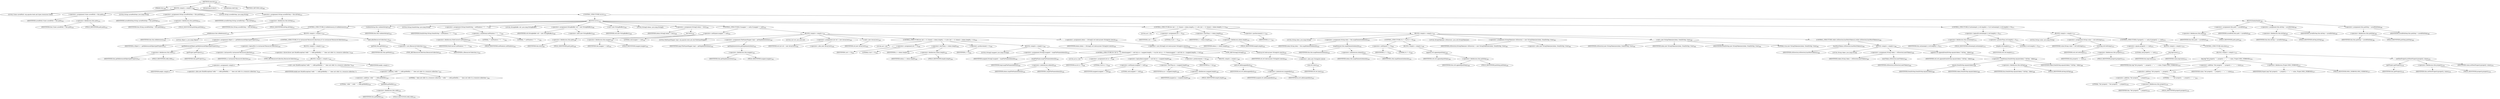 digraph "execute" {  
"518" [label = <(METHOD,execute)<SUB>309</SUB>> ]
"51" [label = <(PARAM,this)<SUB>309</SUB>> ]
"519" [label = <(BLOCK,&lt;empty&gt;,&lt;empty&gt;)<SUB>309</SUB>> ]
"520" [label = <(LOCAL,Union savedPath: org.apache.tools.ant.types.resources.Union)> ]
"521" [label = <(&lt;operator&gt;.assignment,Union savedPath = this.path)<SUB>310</SUB>> ]
"522" [label = <(IDENTIFIER,savedPath,Union savedPath = this.path)<SUB>310</SUB>> ]
"523" [label = <(&lt;operator&gt;.fieldAccess,this.path)<SUB>310</SUB>> ]
"524" [label = <(IDENTIFIER,this,Union savedPath = this.path)<SUB>310</SUB>> ]
"525" [label = <(FIELD_IDENTIFIER,path,path)<SUB>310</SUB>> ]
"526" [label = <(LOCAL,String savedPathSep: java.lang.String)> ]
"527" [label = <(&lt;operator&gt;.assignment,String savedPathSep = this.pathSep)<SUB>311</SUB>> ]
"528" [label = <(IDENTIFIER,savedPathSep,String savedPathSep = this.pathSep)<SUB>311</SUB>> ]
"529" [label = <(&lt;operator&gt;.fieldAccess,this.pathSep)<SUB>311</SUB>> ]
"530" [label = <(IDENTIFIER,this,String savedPathSep = this.pathSep)<SUB>311</SUB>> ]
"531" [label = <(FIELD_IDENTIFIER,pathSep,pathSep)<SUB>311</SUB>> ]
"532" [label = <(LOCAL,String savedDirSep: java.lang.String)> ]
"533" [label = <(&lt;operator&gt;.assignment,String savedDirSep = this.dirSep)<SUB>312</SUB>> ]
"534" [label = <(IDENTIFIER,savedDirSep,String savedDirSep = this.dirSep)<SUB>312</SUB>> ]
"535" [label = <(&lt;operator&gt;.fieldAccess,this.dirSep)<SUB>312</SUB>> ]
"536" [label = <(IDENTIFIER,this,String savedDirSep = this.dirSep)<SUB>312</SUB>> ]
"537" [label = <(FIELD_IDENTIFIER,dirSep,dirSep)<SUB>312</SUB>> ]
"538" [label = <(CONTROL_STRUCTURE,try,try)<SUB>314</SUB>> ]
"539" [label = <(BLOCK,try,try)<SUB>314</SUB>> ]
"540" [label = <(CONTROL_STRUCTURE,if (isReference()),if (isReference()))<SUB>316</SUB>> ]
"541" [label = <(isReference,this.isReference())<SUB>316</SUB>> ]
"50" [label = <(IDENTIFIER,this,this.isReference())<SUB>316</SUB>> ]
"542" [label = <(BLOCK,&lt;empty&gt;,&lt;empty&gt;)<SUB>316</SUB>> ]
"543" [label = <(LOCAL,Object o: java.lang.Object)> ]
"544" [label = <(&lt;operator&gt;.assignment,Object o = getReferencedObject(getProject()))<SUB>317</SUB>> ]
"545" [label = <(IDENTIFIER,o,Object o = getReferencedObject(getProject()))<SUB>317</SUB>> ]
"546" [label = <(getReferencedObject,getReferencedObject(getProject()))<SUB>317</SUB>> ]
"547" [label = <(&lt;operator&gt;.fieldAccess,this.refid)<SUB>317</SUB>> ]
"548" [label = <(IDENTIFIER,this,getReferencedObject(getProject()))<SUB>317</SUB>> ]
"549" [label = <(FIELD_IDENTIFIER,refid,refid)<SUB>317</SUB>> ]
"550" [label = <(getProject,getProject())<SUB>317</SUB>> ]
"52" [label = <(IDENTIFIER,this,getProject())<SUB>317</SUB>> ]
"551" [label = <(CONTROL_STRUCTURE,if (!(o instanceof ResourceCollection)),if (!(o instanceof ResourceCollection)))<SUB>318</SUB>> ]
"552" [label = <(&lt;operator&gt;.logicalNot,!(o instanceof ResourceCollection))<SUB>318</SUB>> ]
"553" [label = <(&lt;operator&gt;.instanceOf,o instanceof ResourceCollection)<SUB>318</SUB>> ]
"554" [label = <(IDENTIFIER,o,o instanceof ResourceCollection)<SUB>318</SUB>> ]
"555" [label = <(TYPE_REF,ResourceCollection,ResourceCollection)<SUB>318</SUB>> ]
"556" [label = <(BLOCK,&lt;empty&gt;,&lt;empty&gt;)<SUB>318</SUB>> ]
"557" [label = <(&lt;operator&gt;.throw,throw new BuildException(&quot;refid '&quot; + refid.getRefId() + &quot;' does not refer to a resource collection.&quot;);)<SUB>319</SUB>> ]
"558" [label = <(BLOCK,&lt;empty&gt;,&lt;empty&gt;)<SUB>319</SUB>> ]
"559" [label = <(&lt;operator&gt;.assignment,&lt;empty&gt;)> ]
"560" [label = <(IDENTIFIER,$obj6,&lt;empty&gt;)> ]
"561" [label = <(&lt;operator&gt;.alloc,new BuildException(&quot;refid '&quot; + refid.getRefId() + &quot;' does not refer to a resource collection.&quot;))<SUB>319</SUB>> ]
"562" [label = <(&lt;init&gt;,new BuildException(&quot;refid '&quot; + refid.getRefId() + &quot;' does not refer to a resource collection.&quot;))<SUB>319</SUB>> ]
"563" [label = <(IDENTIFIER,$obj6,new BuildException(&quot;refid '&quot; + refid.getRefId() + &quot;' does not refer to a resource collection.&quot;))> ]
"564" [label = <(&lt;operator&gt;.addition,&quot;refid '&quot; + refid.getRefId() + &quot;' does not refer to a resource collection.&quot;)<SUB>319</SUB>> ]
"565" [label = <(&lt;operator&gt;.addition,&quot;refid '&quot; + refid.getRefId())<SUB>319</SUB>> ]
"566" [label = <(LITERAL,&quot;refid '&quot;,&quot;refid '&quot; + refid.getRefId())<SUB>319</SUB>> ]
"567" [label = <(getRefId,getRefId())<SUB>319</SUB>> ]
"568" [label = <(&lt;operator&gt;.fieldAccess,this.refid)<SUB>319</SUB>> ]
"569" [label = <(IDENTIFIER,this,getRefId())<SUB>319</SUB>> ]
"570" [label = <(FIELD_IDENTIFIER,refid,refid)<SUB>319</SUB>> ]
"571" [label = <(LITERAL,&quot;' does not refer to a resource collection.&quot;,&quot;refid '&quot; + refid.getRefId() + &quot;' does not refer to a resource collection.&quot;)<SUB>320</SUB>> ]
"572" [label = <(IDENTIFIER,$obj6,&lt;empty&gt;)> ]
"573" [label = <(add,add((ResourceCollection) o))<SUB>322</SUB>> ]
"574" [label = <(getPath,this.getPath())<SUB>322</SUB>> ]
"53" [label = <(IDENTIFIER,this,this.getPath())<SUB>322</SUB>> ]
"575" [label = <(&lt;operator&gt;.cast,(ResourceCollection) o)<SUB>322</SUB>> ]
"576" [label = <(TYPE_REF,ResourceCollection,ResourceCollection)<SUB>322</SUB>> ]
"577" [label = <(IDENTIFIER,o,(ResourceCollection) o)<SUB>322</SUB>> ]
"578" [label = <(validateSetup,this.validateSetup())<SUB>324</SUB>> ]
"54" [label = <(IDENTIFIER,this,this.validateSetup())<SUB>324</SUB>> ]
"579" [label = <(LOCAL,String fromDirSep: java.lang.String)> ]
"580" [label = <(&lt;operator&gt;.assignment,String fromDirSep = onWindows ? &quot;\\&quot; : &quot;/&quot;)<SUB>334</SUB>> ]
"581" [label = <(IDENTIFIER,fromDirSep,String fromDirSep = onWindows ? &quot;\\&quot; : &quot;/&quot;)<SUB>334</SUB>> ]
"582" [label = <(&lt;operator&gt;.conditional,onWindows ? &quot;\\&quot; : &quot;/&quot;)<SUB>334</SUB>> ]
"583" [label = <(&lt;operator&gt;.fieldAccess,PathConvert.onWindows)<SUB>334</SUB>> ]
"584" [label = <(IDENTIFIER,PathConvert,onWindows ? &quot;\\&quot; : &quot;/&quot;)<SUB>334</SUB>> ]
"585" [label = <(FIELD_IDENTIFIER,onWindows,onWindows)<SUB>334</SUB>> ]
"586" [label = <(LITERAL,&quot;\\&quot;,onWindows ? &quot;\\&quot; : &quot;/&quot;)<SUB>334</SUB>> ]
"587" [label = <(LITERAL,&quot;/&quot;,onWindows ? &quot;\\&quot; : &quot;/&quot;)<SUB>334</SUB>> ]
"56" [label = <(LOCAL,StringBuffer rslt: java.lang.StringBuffer)> ]
"588" [label = <(&lt;operator&gt;.assignment,StringBuffer rslt = new StringBuffer())<SUB>336</SUB>> ]
"589" [label = <(IDENTIFIER,rslt,StringBuffer rslt = new StringBuffer())<SUB>336</SUB>> ]
"590" [label = <(&lt;operator&gt;.alloc,new StringBuffer())<SUB>336</SUB>> ]
"591" [label = <(&lt;init&gt;,new StringBuffer())<SUB>336</SUB>> ]
"55" [label = <(IDENTIFIER,rslt,new StringBuffer())<SUB>336</SUB>> ]
"592" [label = <(LOCAL,String[] elems: java.lang.String[])> ]
"593" [label = <(&lt;operator&gt;.assignment,String[] elems = list())<SUB>339</SUB>> ]
"594" [label = <(IDENTIFIER,elems,String[] elems = list())<SUB>339</SUB>> ]
"595" [label = <(list,list())<SUB>339</SUB>> ]
"596" [label = <(&lt;operator&gt;.fieldAccess,this.path)<SUB>339</SUB>> ]
"597" [label = <(IDENTIFIER,this,list())<SUB>339</SUB>> ]
"598" [label = <(FIELD_IDENTIFIER,path,path)<SUB>339</SUB>> ]
"599" [label = <(CONTROL_STRUCTURE,if (mapper != null),if (mapper != null))<SUB>341</SUB>> ]
"600" [label = <(&lt;operator&gt;.notEquals,mapper != null)<SUB>341</SUB>> ]
"601" [label = <(&lt;operator&gt;.fieldAccess,this.mapper)<SUB>341</SUB>> ]
"602" [label = <(IDENTIFIER,this,mapper != null)<SUB>341</SUB>> ]
"603" [label = <(FIELD_IDENTIFIER,mapper,mapper)<SUB>341</SUB>> ]
"604" [label = <(LITERAL,null,mapper != null)<SUB>341</SUB>> ]
"605" [label = <(BLOCK,&lt;empty&gt;,&lt;empty&gt;)<SUB>341</SUB>> ]
"606" [label = <(LOCAL,FileNameMapper impl: org.apache.tools.ant.util.FileNameMapper)> ]
"607" [label = <(&lt;operator&gt;.assignment,FileNameMapper impl = getImplementation())<SUB>342</SUB>> ]
"608" [label = <(IDENTIFIER,impl,FileNameMapper impl = getImplementation())<SUB>342</SUB>> ]
"609" [label = <(getImplementation,getImplementation())<SUB>342</SUB>> ]
"610" [label = <(&lt;operator&gt;.fieldAccess,this.mapper)<SUB>342</SUB>> ]
"611" [label = <(IDENTIFIER,this,getImplementation())<SUB>342</SUB>> ]
"612" [label = <(FIELD_IDENTIFIER,mapper,mapper)<SUB>342</SUB>> ]
"58" [label = <(LOCAL,List ret: java.util.List)> ]
"613" [label = <(&lt;operator&gt;.assignment,List ret = new ArrayList())<SUB>343</SUB>> ]
"614" [label = <(IDENTIFIER,ret,List ret = new ArrayList())<SUB>343</SUB>> ]
"615" [label = <(&lt;operator&gt;.alloc,new ArrayList())<SUB>343</SUB>> ]
"616" [label = <(&lt;init&gt;,new ArrayList())<SUB>343</SUB>> ]
"57" [label = <(IDENTIFIER,ret,new ArrayList())<SUB>343</SUB>> ]
"617" [label = <(CONTROL_STRUCTURE,for (int i = 0; Some(i &lt; elems.length); ++i),for (int i = 0; Some(i &lt; elems.length); ++i))<SUB>344</SUB>> ]
"618" [label = <(LOCAL,int i: int)> ]
"619" [label = <(&lt;operator&gt;.assignment,int i = 0)<SUB>344</SUB>> ]
"620" [label = <(IDENTIFIER,i,int i = 0)<SUB>344</SUB>> ]
"621" [label = <(LITERAL,0,int i = 0)<SUB>344</SUB>> ]
"622" [label = <(&lt;operator&gt;.lessThan,i &lt; elems.length)<SUB>344</SUB>> ]
"623" [label = <(IDENTIFIER,i,i &lt; elems.length)<SUB>344</SUB>> ]
"624" [label = <(&lt;operator&gt;.fieldAccess,elems.length)<SUB>344</SUB>> ]
"625" [label = <(IDENTIFIER,elems,i &lt; elems.length)<SUB>344</SUB>> ]
"626" [label = <(FIELD_IDENTIFIER,length,length)<SUB>344</SUB>> ]
"627" [label = <(&lt;operator&gt;.preIncrement,++i)<SUB>344</SUB>> ]
"628" [label = <(IDENTIFIER,i,++i)<SUB>344</SUB>> ]
"629" [label = <(BLOCK,&lt;empty&gt;,&lt;empty&gt;)<SUB>344</SUB>> ]
"630" [label = <(LOCAL,String[] mapped: java.lang.String[])> ]
"631" [label = <(&lt;operator&gt;.assignment,String[] mapped = mapFileName(elems[i]))<SUB>345</SUB>> ]
"632" [label = <(IDENTIFIER,mapped,String[] mapped = mapFileName(elems[i]))<SUB>345</SUB>> ]
"633" [label = <(mapFileName,mapFileName(elems[i]))<SUB>345</SUB>> ]
"634" [label = <(IDENTIFIER,impl,mapFileName(elems[i]))<SUB>345</SUB>> ]
"635" [label = <(&lt;operator&gt;.indexAccess,elems[i])<SUB>345</SUB>> ]
"636" [label = <(IDENTIFIER,elems,mapFileName(elems[i]))<SUB>345</SUB>> ]
"637" [label = <(IDENTIFIER,i,mapFileName(elems[i]))<SUB>345</SUB>> ]
"638" [label = <(CONTROL_STRUCTURE,for (int m = 0; Some(mapped != null &amp;&amp; m &lt; mapped.length); ++m),for (int m = 0; Some(mapped != null &amp;&amp; m &lt; mapped.length); ++m))<SUB>346</SUB>> ]
"639" [label = <(LOCAL,int m: int)> ]
"640" [label = <(&lt;operator&gt;.assignment,int m = 0)<SUB>346</SUB>> ]
"641" [label = <(IDENTIFIER,m,int m = 0)<SUB>346</SUB>> ]
"642" [label = <(LITERAL,0,int m = 0)<SUB>346</SUB>> ]
"643" [label = <(&lt;operator&gt;.logicalAnd,mapped != null &amp;&amp; m &lt; mapped.length)<SUB>346</SUB>> ]
"644" [label = <(&lt;operator&gt;.notEquals,mapped != null)<SUB>346</SUB>> ]
"645" [label = <(IDENTIFIER,mapped,mapped != null)<SUB>346</SUB>> ]
"646" [label = <(LITERAL,null,mapped != null)<SUB>346</SUB>> ]
"647" [label = <(&lt;operator&gt;.lessThan,m &lt; mapped.length)<SUB>346</SUB>> ]
"648" [label = <(IDENTIFIER,m,m &lt; mapped.length)<SUB>346</SUB>> ]
"649" [label = <(&lt;operator&gt;.fieldAccess,mapped.length)<SUB>346</SUB>> ]
"650" [label = <(IDENTIFIER,mapped,m &lt; mapped.length)<SUB>346</SUB>> ]
"651" [label = <(FIELD_IDENTIFIER,length,length)<SUB>346</SUB>> ]
"652" [label = <(&lt;operator&gt;.preIncrement,++m)<SUB>346</SUB>> ]
"653" [label = <(IDENTIFIER,m,++m)<SUB>346</SUB>> ]
"654" [label = <(BLOCK,&lt;empty&gt;,&lt;empty&gt;)<SUB>346</SUB>> ]
"655" [label = <(add,ret.add(mapped[m]))<SUB>347</SUB>> ]
"656" [label = <(IDENTIFIER,ret,ret.add(mapped[m]))<SUB>347</SUB>> ]
"657" [label = <(&lt;operator&gt;.indexAccess,mapped[m])<SUB>347</SUB>> ]
"658" [label = <(IDENTIFIER,mapped,ret.add(mapped[m]))<SUB>347</SUB>> ]
"659" [label = <(IDENTIFIER,m,ret.add(mapped[m]))<SUB>347</SUB>> ]
"660" [label = <(&lt;operator&gt;.assignment,elems = (String[]) ret.toArray(new String[ret.size()]))<SUB>350</SUB>> ]
"661" [label = <(IDENTIFIER,elems,elems = (String[]) ret.toArray(new String[ret.size()]))<SUB>350</SUB>> ]
"662" [label = <(&lt;operator&gt;.cast,(String[]) ret.toArray(new String[ret.size()]))<SUB>350</SUB>> ]
"663" [label = <(TYPE_REF,String[],String[])<SUB>350</SUB>> ]
"664" [label = <(toArray,ret.toArray(new String[ret.size()]))<SUB>350</SUB>> ]
"665" [label = <(IDENTIFIER,ret,ret.toArray(new String[ret.size()]))<SUB>350</SUB>> ]
"666" [label = <(&lt;operator&gt;.alloc,new String[ret.size()])> ]
"667" [label = <(size,ret.size())<SUB>350</SUB>> ]
"668" [label = <(IDENTIFIER,ret,ret.size())<SUB>350</SUB>> ]
"669" [label = <(CONTROL_STRUCTURE,for (int i = 0; Some(i &lt; elems.length); i++),for (int i = 0; Some(i &lt; elems.length); i++))<SUB>352</SUB>> ]
"670" [label = <(LOCAL,int i: int)> ]
"671" [label = <(&lt;operator&gt;.assignment,int i = 0)<SUB>352</SUB>> ]
"672" [label = <(IDENTIFIER,i,int i = 0)<SUB>352</SUB>> ]
"673" [label = <(LITERAL,0,int i = 0)<SUB>352</SUB>> ]
"674" [label = <(&lt;operator&gt;.lessThan,i &lt; elems.length)<SUB>352</SUB>> ]
"675" [label = <(IDENTIFIER,i,i &lt; elems.length)<SUB>352</SUB>> ]
"676" [label = <(&lt;operator&gt;.fieldAccess,elems.length)<SUB>352</SUB>> ]
"677" [label = <(IDENTIFIER,elems,i &lt; elems.length)<SUB>352</SUB>> ]
"678" [label = <(FIELD_IDENTIFIER,length,length)<SUB>352</SUB>> ]
"679" [label = <(&lt;operator&gt;.postIncrement,i++)<SUB>352</SUB>> ]
"680" [label = <(IDENTIFIER,i,i++)<SUB>352</SUB>> ]
"681" [label = <(BLOCK,&lt;empty&gt;,&lt;empty&gt;)<SUB>352</SUB>> ]
"682" [label = <(LOCAL,String elem: java.lang.String)> ]
"683" [label = <(&lt;operator&gt;.assignment,String elem = this.mapElement(elems[i]))<SUB>353</SUB>> ]
"684" [label = <(IDENTIFIER,elem,String elem = this.mapElement(elems[i]))<SUB>353</SUB>> ]
"685" [label = <(mapElement,this.mapElement(elems[i]))<SUB>353</SUB>> ]
"59" [label = <(IDENTIFIER,this,this.mapElement(elems[i]))<SUB>353</SUB>> ]
"686" [label = <(&lt;operator&gt;.indexAccess,elems[i])<SUB>353</SUB>> ]
"687" [label = <(IDENTIFIER,elems,this.mapElement(elems[i]))<SUB>353</SUB>> ]
"688" [label = <(IDENTIFIER,i,this.mapElement(elems[i]))<SUB>353</SUB>> ]
"689" [label = <(CONTROL_STRUCTURE,if (i != 0),if (i != 0))<SUB>358</SUB>> ]
"690" [label = <(&lt;operator&gt;.notEquals,i != 0)<SUB>358</SUB>> ]
"691" [label = <(IDENTIFIER,i,i != 0)<SUB>358</SUB>> ]
"692" [label = <(LITERAL,0,i != 0)<SUB>358</SUB>> ]
"693" [label = <(BLOCK,&lt;empty&gt;,&lt;empty&gt;)<SUB>358</SUB>> ]
"694" [label = <(append,rslt.append(pathSep))<SUB>359</SUB>> ]
"695" [label = <(IDENTIFIER,rslt,rslt.append(pathSep))<SUB>359</SUB>> ]
"696" [label = <(&lt;operator&gt;.fieldAccess,this.pathSep)<SUB>359</SUB>> ]
"697" [label = <(IDENTIFIER,this,rslt.append(pathSep))<SUB>359</SUB>> ]
"698" [label = <(FIELD_IDENTIFIER,pathSep,pathSep)<SUB>359</SUB>> ]
"61" [label = <(LOCAL,StringTokenizer stDirectory: java.util.StringTokenizer)> ]
"699" [label = <(&lt;operator&gt;.assignment,StringTokenizer stDirectory = new StringTokenizer(elem, fromDirSep, true))<SUB>361</SUB>> ]
"700" [label = <(IDENTIFIER,stDirectory,StringTokenizer stDirectory = new StringTokenizer(elem, fromDirSep, true))<SUB>361</SUB>> ]
"701" [label = <(&lt;operator&gt;.alloc,new StringTokenizer(elem, fromDirSep, true))<SUB>362</SUB>> ]
"702" [label = <(&lt;init&gt;,new StringTokenizer(elem, fromDirSep, true))<SUB>362</SUB>> ]
"60" [label = <(IDENTIFIER,stDirectory,new StringTokenizer(elem, fromDirSep, true))<SUB>361</SUB>> ]
"703" [label = <(IDENTIFIER,elem,new StringTokenizer(elem, fromDirSep, true))<SUB>362</SUB>> ]
"704" [label = <(IDENTIFIER,fromDirSep,new StringTokenizer(elem, fromDirSep, true))<SUB>362</SUB>> ]
"705" [label = <(LITERAL,true,new StringTokenizer(elem, fromDirSep, true))<SUB>362</SUB>> ]
"706" [label = <(CONTROL_STRUCTURE,while (stDirectory.hasMoreTokens()),while (stDirectory.hasMoreTokens()))<SUB>364</SUB>> ]
"707" [label = <(hasMoreTokens,stDirectory.hasMoreTokens())<SUB>364</SUB>> ]
"708" [label = <(IDENTIFIER,stDirectory,stDirectory.hasMoreTokens())<SUB>364</SUB>> ]
"709" [label = <(BLOCK,&lt;empty&gt;,&lt;empty&gt;)<SUB>364</SUB>> ]
"710" [label = <(LOCAL,String token: java.lang.String)> ]
"711" [label = <(&lt;operator&gt;.assignment,String token = stDirectory.nextToken())<SUB>365</SUB>> ]
"712" [label = <(IDENTIFIER,token,String token = stDirectory.nextToken())<SUB>365</SUB>> ]
"713" [label = <(nextToken,stDirectory.nextToken())<SUB>365</SUB>> ]
"714" [label = <(IDENTIFIER,stDirectory,stDirectory.nextToken())<SUB>365</SUB>> ]
"715" [label = <(append,rslt.append(fromDirSep.equals(token) ? dirSep : token))<SUB>366</SUB>> ]
"716" [label = <(IDENTIFIER,rslt,rslt.append(fromDirSep.equals(token) ? dirSep : token))<SUB>366</SUB>> ]
"717" [label = <(&lt;operator&gt;.conditional,fromDirSep.equals(token) ? dirSep : token)<SUB>366</SUB>> ]
"718" [label = <(equals,fromDirSep.equals(token))<SUB>366</SUB>> ]
"719" [label = <(IDENTIFIER,fromDirSep,fromDirSep.equals(token))<SUB>366</SUB>> ]
"720" [label = <(IDENTIFIER,token,fromDirSep.equals(token))<SUB>366</SUB>> ]
"721" [label = <(&lt;operator&gt;.fieldAccess,this.dirSep)<SUB>366</SUB>> ]
"722" [label = <(IDENTIFIER,this,fromDirSep.equals(token) ? dirSep : token)<SUB>366</SUB>> ]
"723" [label = <(FIELD_IDENTIFIER,dirSep,dirSep)<SUB>366</SUB>> ]
"724" [label = <(IDENTIFIER,token,fromDirSep.equals(token) ? dirSep : token)<SUB>366</SUB>> ]
"725" [label = <(CONTROL_STRUCTURE,if (setonempty || rslt.length() &gt; 0),if (setonempty || rslt.length() &gt; 0))<SUB>371</SUB>> ]
"726" [label = <(&lt;operator&gt;.logicalOr,setonempty || rslt.length() &gt; 0)<SUB>371</SUB>> ]
"727" [label = <(&lt;operator&gt;.fieldAccess,this.setonempty)<SUB>371</SUB>> ]
"728" [label = <(IDENTIFIER,this,setonempty || rslt.length() &gt; 0)<SUB>371</SUB>> ]
"729" [label = <(FIELD_IDENTIFIER,setonempty,setonempty)<SUB>371</SUB>> ]
"730" [label = <(&lt;operator&gt;.greaterThan,rslt.length() &gt; 0)<SUB>371</SUB>> ]
"731" [label = <(length,rslt.length())<SUB>371</SUB>> ]
"732" [label = <(IDENTIFIER,rslt,rslt.length())<SUB>371</SUB>> ]
"733" [label = <(LITERAL,0,rslt.length() &gt; 0)<SUB>371</SUB>> ]
"734" [label = <(BLOCK,&lt;empty&gt;,&lt;empty&gt;)<SUB>371</SUB>> ]
"735" [label = <(LOCAL,String value: java.lang.String)> ]
"736" [label = <(&lt;operator&gt;.assignment,String value = rslt.toString())<SUB>372</SUB>> ]
"737" [label = <(IDENTIFIER,value,String value = rslt.toString())<SUB>372</SUB>> ]
"738" [label = <(toString,rslt.toString())<SUB>372</SUB>> ]
"739" [label = <(IDENTIFIER,rslt,rslt.toString())<SUB>372</SUB>> ]
"740" [label = <(CONTROL_STRUCTURE,if (property == null),if (property == null))<SUB>373</SUB>> ]
"741" [label = <(&lt;operator&gt;.equals,property == null)<SUB>373</SUB>> ]
"742" [label = <(&lt;operator&gt;.fieldAccess,this.property)<SUB>373</SUB>> ]
"743" [label = <(IDENTIFIER,this,property == null)<SUB>373</SUB>> ]
"744" [label = <(FIELD_IDENTIFIER,property,property)<SUB>373</SUB>> ]
"745" [label = <(LITERAL,null,property == null)<SUB>373</SUB>> ]
"746" [label = <(BLOCK,&lt;empty&gt;,&lt;empty&gt;)<SUB>373</SUB>> ]
"747" [label = <(log,log(value))<SUB>374</SUB>> ]
"62" [label = <(IDENTIFIER,this,log(value))<SUB>374</SUB>> ]
"748" [label = <(IDENTIFIER,value,log(value))<SUB>374</SUB>> ]
"749" [label = <(CONTROL_STRUCTURE,else,else)<SUB>375</SUB>> ]
"750" [label = <(BLOCK,&lt;empty&gt;,&lt;empty&gt;)<SUB>375</SUB>> ]
"751" [label = <(log,log(&quot;Set property &quot; + property + &quot; = &quot; + value, Project.MSG_VERBOSE))<SUB>376</SUB>> ]
"63" [label = <(IDENTIFIER,this,log(&quot;Set property &quot; + property + &quot; = &quot; + value, Project.MSG_VERBOSE))<SUB>376</SUB>> ]
"752" [label = <(&lt;operator&gt;.addition,&quot;Set property &quot; + property + &quot; = &quot; + value)<SUB>376</SUB>> ]
"753" [label = <(&lt;operator&gt;.addition,&quot;Set property &quot; + property + &quot; = &quot;)<SUB>376</SUB>> ]
"754" [label = <(&lt;operator&gt;.addition,&quot;Set property &quot; + property)<SUB>376</SUB>> ]
"755" [label = <(LITERAL,&quot;Set property &quot;,&quot;Set property &quot; + property)<SUB>376</SUB>> ]
"756" [label = <(&lt;operator&gt;.fieldAccess,this.property)<SUB>376</SUB>> ]
"757" [label = <(IDENTIFIER,this,&quot;Set property &quot; + property)<SUB>376</SUB>> ]
"758" [label = <(FIELD_IDENTIFIER,property,property)<SUB>376</SUB>> ]
"759" [label = <(LITERAL,&quot; = &quot;,&quot;Set property &quot; + property + &quot; = &quot;)<SUB>376</SUB>> ]
"760" [label = <(IDENTIFIER,value,&quot;Set property &quot; + property + &quot; = &quot; + value)<SUB>376</SUB>> ]
"761" [label = <(&lt;operator&gt;.fieldAccess,Project.MSG_VERBOSE)<SUB>377</SUB>> ]
"762" [label = <(IDENTIFIER,Project,log(&quot;Set property &quot; + property + &quot; = &quot; + value, Project.MSG_VERBOSE))<SUB>377</SUB>> ]
"763" [label = <(FIELD_IDENTIFIER,MSG_VERBOSE,MSG_VERBOSE)<SUB>377</SUB>> ]
"764" [label = <(setNewProperty,setNewProperty(property, value))<SUB>378</SUB>> ]
"765" [label = <(getProject,getProject())<SUB>378</SUB>> ]
"64" [label = <(IDENTIFIER,this,getProject())<SUB>378</SUB>> ]
"766" [label = <(&lt;operator&gt;.fieldAccess,this.property)<SUB>378</SUB>> ]
"767" [label = <(IDENTIFIER,this,setNewProperty(property, value))<SUB>378</SUB>> ]
"768" [label = <(FIELD_IDENTIFIER,property,property)<SUB>378</SUB>> ]
"769" [label = <(IDENTIFIER,value,setNewProperty(property, value))<SUB>378</SUB>> ]
"770" [label = <(BLOCK,finally,finally)<SUB>381</SUB>> ]
"771" [label = <(&lt;operator&gt;.assignment,this.path = savedPath)<SUB>382</SUB>> ]
"772" [label = <(&lt;operator&gt;.fieldAccess,this.path)<SUB>382</SUB>> ]
"773" [label = <(IDENTIFIER,this,this.path = savedPath)<SUB>382</SUB>> ]
"774" [label = <(FIELD_IDENTIFIER,path,path)<SUB>382</SUB>> ]
"775" [label = <(IDENTIFIER,savedPath,this.path = savedPath)<SUB>382</SUB>> ]
"776" [label = <(&lt;operator&gt;.assignment,this.dirSep = savedDirSep)<SUB>383</SUB>> ]
"777" [label = <(&lt;operator&gt;.fieldAccess,this.dirSep)<SUB>383</SUB>> ]
"778" [label = <(IDENTIFIER,this,this.dirSep = savedDirSep)<SUB>383</SUB>> ]
"779" [label = <(FIELD_IDENTIFIER,dirSep,dirSep)<SUB>383</SUB>> ]
"780" [label = <(IDENTIFIER,savedDirSep,this.dirSep = savedDirSep)<SUB>383</SUB>> ]
"781" [label = <(&lt;operator&gt;.assignment,this.pathSep = savedPathSep)<SUB>384</SUB>> ]
"782" [label = <(&lt;operator&gt;.fieldAccess,this.pathSep)<SUB>384</SUB>> ]
"783" [label = <(IDENTIFIER,this,this.pathSep = savedPathSep)<SUB>384</SUB>> ]
"784" [label = <(FIELD_IDENTIFIER,pathSep,pathSep)<SUB>384</SUB>> ]
"785" [label = <(IDENTIFIER,savedPathSep,this.pathSep = savedPathSep)<SUB>384</SUB>> ]
"786" [label = <(MODIFIER,PUBLIC)> ]
"787" [label = <(MODIFIER,VIRTUAL)> ]
"788" [label = <(METHOD_RETURN,void)<SUB>309</SUB>> ]
  "518" -> "51" 
  "518" -> "519" 
  "518" -> "786" 
  "518" -> "787" 
  "518" -> "788" 
  "519" -> "520" 
  "519" -> "521" 
  "519" -> "526" 
  "519" -> "527" 
  "519" -> "532" 
  "519" -> "533" 
  "519" -> "538" 
  "521" -> "522" 
  "521" -> "523" 
  "523" -> "524" 
  "523" -> "525" 
  "527" -> "528" 
  "527" -> "529" 
  "529" -> "530" 
  "529" -> "531" 
  "533" -> "534" 
  "533" -> "535" 
  "535" -> "536" 
  "535" -> "537" 
  "538" -> "539" 
  "538" -> "770" 
  "539" -> "540" 
  "539" -> "578" 
  "539" -> "579" 
  "539" -> "580" 
  "539" -> "56" 
  "539" -> "588" 
  "539" -> "591" 
  "539" -> "592" 
  "539" -> "593" 
  "539" -> "599" 
  "539" -> "669" 
  "539" -> "725" 
  "540" -> "541" 
  "540" -> "542" 
  "541" -> "50" 
  "542" -> "543" 
  "542" -> "544" 
  "542" -> "551" 
  "542" -> "573" 
  "544" -> "545" 
  "544" -> "546" 
  "546" -> "547" 
  "546" -> "550" 
  "547" -> "548" 
  "547" -> "549" 
  "550" -> "52" 
  "551" -> "552" 
  "551" -> "556" 
  "552" -> "553" 
  "553" -> "554" 
  "553" -> "555" 
  "556" -> "557" 
  "557" -> "558" 
  "558" -> "559" 
  "558" -> "562" 
  "558" -> "572" 
  "559" -> "560" 
  "559" -> "561" 
  "562" -> "563" 
  "562" -> "564" 
  "564" -> "565" 
  "564" -> "571" 
  "565" -> "566" 
  "565" -> "567" 
  "567" -> "568" 
  "568" -> "569" 
  "568" -> "570" 
  "573" -> "574" 
  "573" -> "575" 
  "574" -> "53" 
  "575" -> "576" 
  "575" -> "577" 
  "578" -> "54" 
  "580" -> "581" 
  "580" -> "582" 
  "582" -> "583" 
  "582" -> "586" 
  "582" -> "587" 
  "583" -> "584" 
  "583" -> "585" 
  "588" -> "589" 
  "588" -> "590" 
  "591" -> "55" 
  "593" -> "594" 
  "593" -> "595" 
  "595" -> "596" 
  "596" -> "597" 
  "596" -> "598" 
  "599" -> "600" 
  "599" -> "605" 
  "600" -> "601" 
  "600" -> "604" 
  "601" -> "602" 
  "601" -> "603" 
  "605" -> "606" 
  "605" -> "607" 
  "605" -> "58" 
  "605" -> "613" 
  "605" -> "616" 
  "605" -> "617" 
  "605" -> "660" 
  "607" -> "608" 
  "607" -> "609" 
  "609" -> "610" 
  "610" -> "611" 
  "610" -> "612" 
  "613" -> "614" 
  "613" -> "615" 
  "616" -> "57" 
  "617" -> "618" 
  "617" -> "619" 
  "617" -> "622" 
  "617" -> "627" 
  "617" -> "629" 
  "619" -> "620" 
  "619" -> "621" 
  "622" -> "623" 
  "622" -> "624" 
  "624" -> "625" 
  "624" -> "626" 
  "627" -> "628" 
  "629" -> "630" 
  "629" -> "631" 
  "629" -> "638" 
  "631" -> "632" 
  "631" -> "633" 
  "633" -> "634" 
  "633" -> "635" 
  "635" -> "636" 
  "635" -> "637" 
  "638" -> "639" 
  "638" -> "640" 
  "638" -> "643" 
  "638" -> "652" 
  "638" -> "654" 
  "640" -> "641" 
  "640" -> "642" 
  "643" -> "644" 
  "643" -> "647" 
  "644" -> "645" 
  "644" -> "646" 
  "647" -> "648" 
  "647" -> "649" 
  "649" -> "650" 
  "649" -> "651" 
  "652" -> "653" 
  "654" -> "655" 
  "655" -> "656" 
  "655" -> "657" 
  "657" -> "658" 
  "657" -> "659" 
  "660" -> "661" 
  "660" -> "662" 
  "662" -> "663" 
  "662" -> "664" 
  "664" -> "665" 
  "664" -> "666" 
  "666" -> "667" 
  "667" -> "668" 
  "669" -> "670" 
  "669" -> "671" 
  "669" -> "674" 
  "669" -> "679" 
  "669" -> "681" 
  "671" -> "672" 
  "671" -> "673" 
  "674" -> "675" 
  "674" -> "676" 
  "676" -> "677" 
  "676" -> "678" 
  "679" -> "680" 
  "681" -> "682" 
  "681" -> "683" 
  "681" -> "689" 
  "681" -> "61" 
  "681" -> "699" 
  "681" -> "702" 
  "681" -> "706" 
  "683" -> "684" 
  "683" -> "685" 
  "685" -> "59" 
  "685" -> "686" 
  "686" -> "687" 
  "686" -> "688" 
  "689" -> "690" 
  "689" -> "693" 
  "690" -> "691" 
  "690" -> "692" 
  "693" -> "694" 
  "694" -> "695" 
  "694" -> "696" 
  "696" -> "697" 
  "696" -> "698" 
  "699" -> "700" 
  "699" -> "701" 
  "702" -> "60" 
  "702" -> "703" 
  "702" -> "704" 
  "702" -> "705" 
  "706" -> "707" 
  "706" -> "709" 
  "707" -> "708" 
  "709" -> "710" 
  "709" -> "711" 
  "709" -> "715" 
  "711" -> "712" 
  "711" -> "713" 
  "713" -> "714" 
  "715" -> "716" 
  "715" -> "717" 
  "717" -> "718" 
  "717" -> "721" 
  "717" -> "724" 
  "718" -> "719" 
  "718" -> "720" 
  "721" -> "722" 
  "721" -> "723" 
  "725" -> "726" 
  "725" -> "734" 
  "726" -> "727" 
  "726" -> "730" 
  "727" -> "728" 
  "727" -> "729" 
  "730" -> "731" 
  "730" -> "733" 
  "731" -> "732" 
  "734" -> "735" 
  "734" -> "736" 
  "734" -> "740" 
  "736" -> "737" 
  "736" -> "738" 
  "738" -> "739" 
  "740" -> "741" 
  "740" -> "746" 
  "740" -> "749" 
  "741" -> "742" 
  "741" -> "745" 
  "742" -> "743" 
  "742" -> "744" 
  "746" -> "747" 
  "747" -> "62" 
  "747" -> "748" 
  "749" -> "750" 
  "750" -> "751" 
  "750" -> "764" 
  "751" -> "63" 
  "751" -> "752" 
  "751" -> "761" 
  "752" -> "753" 
  "752" -> "760" 
  "753" -> "754" 
  "753" -> "759" 
  "754" -> "755" 
  "754" -> "756" 
  "756" -> "757" 
  "756" -> "758" 
  "761" -> "762" 
  "761" -> "763" 
  "764" -> "765" 
  "764" -> "766" 
  "764" -> "769" 
  "765" -> "64" 
  "766" -> "767" 
  "766" -> "768" 
  "770" -> "771" 
  "770" -> "776" 
  "770" -> "781" 
  "771" -> "772" 
  "771" -> "775" 
  "772" -> "773" 
  "772" -> "774" 
  "776" -> "777" 
  "776" -> "780" 
  "777" -> "778" 
  "777" -> "779" 
  "781" -> "782" 
  "781" -> "785" 
  "782" -> "783" 
  "782" -> "784" 
}
